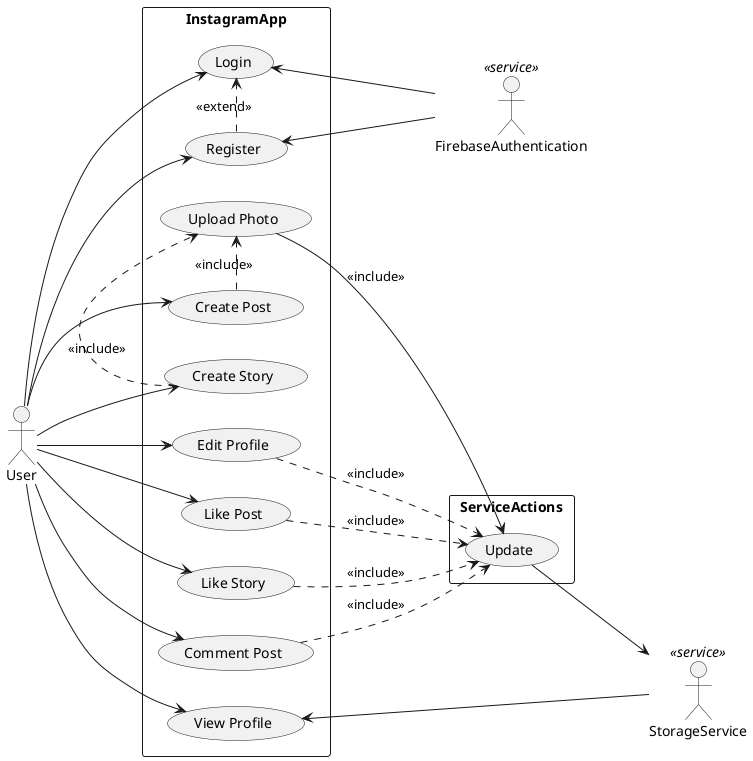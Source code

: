 @startuml
left to right direction

actor User
rectangle InstagramApp {
    (Register)
    (Login)
    (View Profile)
    (Edit Profile)
    (Create Post)
    (Like Post)
    (Comment Post)
    (Create Story)
    (Like Story)
    (Upload Photo)

    (Register) .> (Login) : <<extend>>
    (Create Post) .> (Upload Photo) : <<include>>
    (Create Story) .> (Upload Photo) : <<include>>
}

rectangle ServiceActions {
    (Update)

    (Edit Profile) .> (Update) : <<include>>
    (Like Post) .> (Update) : <<include>>
    (Like Story) .> (Update) : <<include>>
    (Comment Post) .> (Update) : <<include>>
}

actor FirebaseAuthentication <<service>>
actor StorageService <<service>>

User --> (Register)
User --> (Login)
User --> (View Profile)
User --> (Edit Profile)
User --> (Create Post)
User --> (Like Post)
User --> (Comment Post)
User --> (Create Story)
User --> (Like Story)

(Upload Photo) --> (Update) : <<include>>

(Register) <-- FirebaseAuthentication
(Login) <-- FirebaseAuthentication

(View Profile) <-- StorageService
(Update) --> StorageService

@enduml
